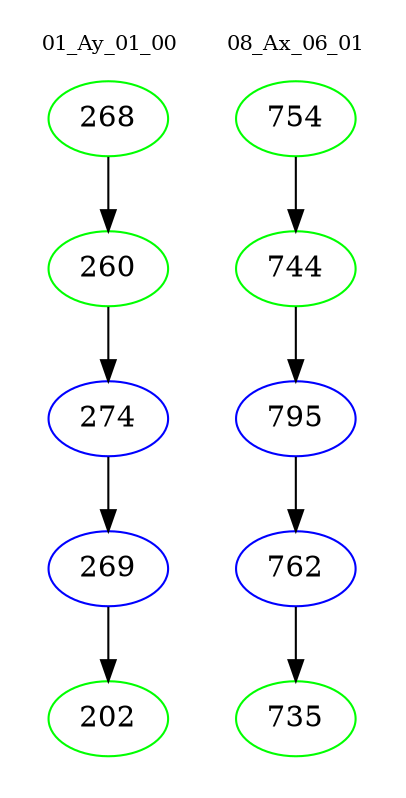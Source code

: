digraph{
subgraph cluster_0 {
color = white
label = "01_Ay_01_00";
fontsize=10;
T0_268 [label="268", color="green"]
T0_268 -> T0_260 [color="black"]
T0_260 [label="260", color="green"]
T0_260 -> T0_274 [color="black"]
T0_274 [label="274", color="blue"]
T0_274 -> T0_269 [color="black"]
T0_269 [label="269", color="blue"]
T0_269 -> T0_202 [color="black"]
T0_202 [label="202", color="green"]
}
subgraph cluster_1 {
color = white
label = "08_Ax_06_01";
fontsize=10;
T1_754 [label="754", color="green"]
T1_754 -> T1_744 [color="black"]
T1_744 [label="744", color="green"]
T1_744 -> T1_795 [color="black"]
T1_795 [label="795", color="blue"]
T1_795 -> T1_762 [color="black"]
T1_762 [label="762", color="blue"]
T1_762 -> T1_735 [color="black"]
T1_735 [label="735", color="green"]
}
}
